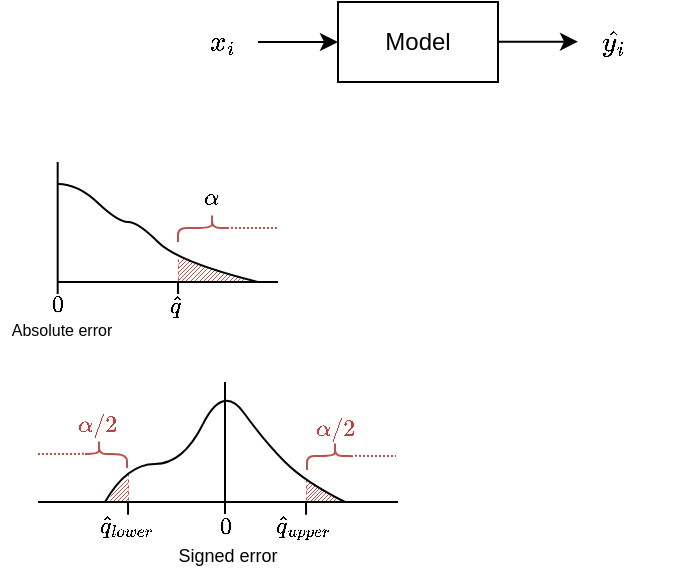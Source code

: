 <mxfile version="27.1.6">
  <diagram name="Page-1" id="MRzbRblXTeKNNY7XCS2v">
    <mxGraphModel dx="383" dy="193" grid="1" gridSize="10" guides="1" tooltips="1" connect="1" arrows="1" fold="1" page="1" pageScale="1" pageWidth="850" pageHeight="1100" math="1" shadow="0">
      <root>
        <mxCell id="0" />
        <mxCell id="1" parent="0" />
        <mxCell id="EHQC3_KKdu366pLHCaqX-48" value="" style="endArrow=none;dashed=1;html=1;rounded=0;strokeWidth=0.5;curved=0;jumpSize=6;startSize=6;targetPerimeterSpacing=0;fillColor=#f8cecc;strokeColor=#b85450;" edge="1" parent="1">
          <mxGeometry width="50" height="50" relative="1" as="geometry">
            <mxPoint x="184" y="449" as="sourcePoint" />
            <mxPoint x="184" y="439" as="targetPoint" />
          </mxGeometry>
        </mxCell>
        <mxCell id="EHQC3_KKdu366pLHCaqX-136" value="" style="endArrow=none;html=1;rounded=0;strokeWidth=0.5;fillColor=#f8cecc;strokeColor=#b85450;" edge="1" parent="1">
          <mxGeometry width="50" height="50" relative="1" as="geometry">
            <mxPoint x="187" y="450" as="sourcePoint" />
            <mxPoint x="193" y="444" as="targetPoint" />
          </mxGeometry>
        </mxCell>
        <mxCell id="EHQC3_KKdu366pLHCaqX-138" value="" style="endArrow=none;html=1;rounded=0;strokeWidth=0.5;fillColor=#f8cecc;strokeColor=#b85450;" edge="1" parent="1">
          <mxGeometry width="50" height="50" relative="1" as="geometry">
            <mxPoint x="185.5" y="450" as="sourcePoint" />
            <mxPoint x="192" y="443.5" as="targetPoint" />
          </mxGeometry>
        </mxCell>
        <mxCell id="EHQC3_KKdu366pLHCaqX-139" value="" style="endArrow=none;html=1;rounded=0;strokeWidth=0.5;fillColor=#f8cecc;strokeColor=#b85450;" edge="1" parent="1">
          <mxGeometry width="50" height="50" relative="1" as="geometry">
            <mxPoint x="184.5" y="449" as="sourcePoint" />
            <mxPoint x="190.5" y="443" as="targetPoint" />
          </mxGeometry>
        </mxCell>
        <mxCell id="EHQC3_KKdu366pLHCaqX-143" value="" style="endArrow=none;html=1;rounded=0;strokeWidth=0.5;fillColor=#f8cecc;strokeColor=#b85450;" edge="1" parent="1">
          <mxGeometry width="50" height="50" relative="1" as="geometry">
            <mxPoint x="189" y="450" as="sourcePoint" />
            <mxPoint x="194" y="445" as="targetPoint" />
          </mxGeometry>
        </mxCell>
        <mxCell id="EHQC3_KKdu366pLHCaqX-144" value="" style="endArrow=none;html=1;rounded=0;strokeWidth=0.5;fillColor=#f8cecc;strokeColor=#b85450;" edge="1" parent="1">
          <mxGeometry width="50" height="50" relative="1" as="geometry">
            <mxPoint x="191" y="450" as="sourcePoint" />
            <mxPoint x="195" y="446" as="targetPoint" />
          </mxGeometry>
        </mxCell>
        <mxCell id="EHQC3_KKdu366pLHCaqX-145" value="" style="endArrow=none;html=1;rounded=0;strokeWidth=0.5;fillColor=#f8cecc;strokeColor=#b85450;" edge="1" parent="1">
          <mxGeometry width="50" height="50" relative="1" as="geometry">
            <mxPoint x="195" y="450" as="sourcePoint" />
            <mxPoint x="198" y="447" as="targetPoint" />
          </mxGeometry>
        </mxCell>
        <mxCell id="EHQC3_KKdu366pLHCaqX-146" value="" style="endArrow=none;html=1;rounded=0;strokeWidth=0.5;fillColor=#f8cecc;strokeColor=#b85450;" edge="1" parent="1">
          <mxGeometry width="50" height="50" relative="1" as="geometry">
            <mxPoint x="193" y="450" as="sourcePoint" />
            <mxPoint x="196.5" y="446.5" as="targetPoint" />
          </mxGeometry>
        </mxCell>
        <mxCell id="EHQC3_KKdu366pLHCaqX-147" value="" style="endArrow=none;html=1;rounded=0;strokeWidth=0.5;fillColor=#f8cecc;strokeColor=#b85450;" edge="1" parent="1">
          <mxGeometry width="50" height="50" relative="1" as="geometry">
            <mxPoint x="197" y="450" as="sourcePoint" />
            <mxPoint x="199" y="448" as="targetPoint" />
          </mxGeometry>
        </mxCell>
        <mxCell id="EHQC3_KKdu366pLHCaqX-148" value="" style="endArrow=none;html=1;rounded=0;strokeWidth=0.5;fillColor=#f8cecc;strokeColor=#b85450;" edge="1" parent="1">
          <mxGeometry width="50" height="50" relative="1" as="geometry">
            <mxPoint x="184" y="448" as="sourcePoint" />
            <mxPoint x="190" y="442" as="targetPoint" />
          </mxGeometry>
        </mxCell>
        <mxCell id="EHQC3_KKdu366pLHCaqX-149" value="" style="endArrow=none;html=1;rounded=0;strokeWidth=0.5;fillColor=#f8cecc;strokeColor=#b85450;" edge="1" parent="1">
          <mxGeometry width="50" height="50" relative="1" as="geometry">
            <mxPoint x="184.5" y="445.5" as="sourcePoint" />
            <mxPoint x="188.5" y="441.5" as="targetPoint" />
          </mxGeometry>
        </mxCell>
        <mxCell id="EHQC3_KKdu366pLHCaqX-151" value="" style="endArrow=none;html=1;rounded=0;strokeWidth=0.5;fillColor=#f8cecc;strokeColor=#b85450;" edge="1" parent="1">
          <mxGeometry width="50" height="50" relative="1" as="geometry">
            <mxPoint x="184" y="444" as="sourcePoint" />
            <mxPoint x="187" y="441" as="targetPoint" />
          </mxGeometry>
        </mxCell>
        <mxCell id="EHQC3_KKdu366pLHCaqX-153" value="" style="endArrow=none;html=1;rounded=0;strokeWidth=0.5;fillColor=#f8cecc;strokeColor=#b85450;" edge="1" parent="1">
          <mxGeometry width="50" height="50" relative="1" as="geometry">
            <mxPoint x="184" y="442" as="sourcePoint" />
            <mxPoint x="186" y="440" as="targetPoint" />
          </mxGeometry>
        </mxCell>
        <mxCell id="EHQC3_KKdu366pLHCaqX-47" value="" style="endArrow=none;dashed=1;html=1;rounded=0;strokeWidth=0.5;fillColor=#f8cecc;strokeColor=#b85450;" edge="1" parent="1">
          <mxGeometry width="50" height="50" relative="1" as="geometry">
            <mxPoint x="95" y="449" as="sourcePoint" />
            <mxPoint x="95" y="436" as="targetPoint" />
          </mxGeometry>
        </mxCell>
        <mxCell id="EHQC3_KKdu366pLHCaqX-107" value="" style="endArrow=none;html=1;rounded=0;strokeWidth=0.5;fillColor=#f8cecc;strokeColor=#b85450;" edge="1" parent="1">
          <mxGeometry width="50" height="50" relative="1" as="geometry">
            <mxPoint x="86" y="447" as="sourcePoint" />
            <mxPoint x="94.5" y="438.5" as="targetPoint" />
          </mxGeometry>
        </mxCell>
        <mxCell id="EHQC3_KKdu366pLHCaqX-123" value="" style="endArrow=none;html=1;rounded=0;strokeWidth=0.5;fillColor=#f8cecc;strokeColor=#b85450;" edge="1" parent="1">
          <mxGeometry width="50" height="50" relative="1" as="geometry">
            <mxPoint x="85" y="450" as="sourcePoint" />
            <mxPoint x="95" y="440" as="targetPoint" />
          </mxGeometry>
        </mxCell>
        <mxCell id="EHQC3_KKdu366pLHCaqX-124" value="" style="endArrow=none;html=1;rounded=0;strokeWidth=0.5;fillColor=#f8cecc;strokeColor=#b85450;" edge="1" parent="1">
          <mxGeometry width="50" height="50" relative="1" as="geometry">
            <mxPoint x="87" y="450" as="sourcePoint" />
            <mxPoint x="92" y="445" as="targetPoint" />
          </mxGeometry>
        </mxCell>
        <mxCell id="EHQC3_KKdu366pLHCaqX-125" value="" style="endArrow=none;html=1;rounded=0;strokeWidth=0.5;fillColor=#f8cecc;strokeColor=#b85450;" edge="1" parent="1">
          <mxGeometry width="50" height="50" relative="1" as="geometry">
            <mxPoint x="89" y="448" as="sourcePoint" />
            <mxPoint x="95" y="442" as="targetPoint" />
          </mxGeometry>
        </mxCell>
        <mxCell id="EHQC3_KKdu366pLHCaqX-127" value="" style="endArrow=none;html=1;rounded=0;strokeWidth=0.5;fillColor=#f8cecc;strokeColor=#b85450;" edge="1" parent="1">
          <mxGeometry width="50" height="50" relative="1" as="geometry">
            <mxPoint x="89" y="450" as="sourcePoint" />
            <mxPoint x="95" y="444" as="targetPoint" />
          </mxGeometry>
        </mxCell>
        <mxCell id="EHQC3_KKdu366pLHCaqX-128" value="" style="endArrow=none;html=1;rounded=0;strokeWidth=0.5;fillColor=#f8cecc;strokeColor=#b85450;" edge="1" parent="1">
          <mxGeometry width="50" height="50" relative="1" as="geometry">
            <mxPoint x="91" y="450" as="sourcePoint" />
            <mxPoint x="95" y="446" as="targetPoint" />
          </mxGeometry>
        </mxCell>
        <mxCell id="EHQC3_KKdu366pLHCaqX-129" value="" style="endArrow=none;html=1;rounded=0;strokeWidth=0.5;fillColor=#f8cecc;strokeColor=#b85450;" edge="1" parent="1">
          <mxGeometry width="50" height="50" relative="1" as="geometry">
            <mxPoint x="93" y="450" as="sourcePoint" />
            <mxPoint x="95" y="448" as="targetPoint" />
          </mxGeometry>
        </mxCell>
        <mxCell id="EHQC3_KKdu366pLHCaqX-44" value="" style="endArrow=none;dashed=1;html=1;rounded=0;strokeWidth=0.5;fillColor=#f8cecc;strokeColor=#b85450;" edge="1" parent="1">
          <mxGeometry width="50" height="50" relative="1" as="geometry">
            <mxPoint x="120" y="339" as="sourcePoint" />
            <mxPoint x="120" y="327" as="targetPoint" />
          </mxGeometry>
        </mxCell>
        <mxCell id="EHQC3_KKdu366pLHCaqX-53" value="" style="endArrow=none;html=1;rounded=0;strokeWidth=0.5;fillColor=#f8cecc;strokeColor=#b85450;" edge="1" parent="1">
          <mxGeometry width="50" height="50" relative="1" as="geometry">
            <mxPoint x="120" y="331" as="sourcePoint" />
            <mxPoint x="123" y="328" as="targetPoint" />
          </mxGeometry>
        </mxCell>
        <mxCell id="EHQC3_KKdu366pLHCaqX-55" value="" style="endArrow=none;html=1;rounded=0;strokeWidth=0.5;fillColor=#f8cecc;strokeColor=#b85450;" edge="1" parent="1">
          <mxGeometry width="50" height="50" relative="1" as="geometry">
            <mxPoint x="120" y="333" as="sourcePoint" />
            <mxPoint x="124" y="329" as="targetPoint" />
          </mxGeometry>
        </mxCell>
        <mxCell id="EHQC3_KKdu366pLHCaqX-56" value="" style="endArrow=none;html=1;rounded=0;strokeWidth=0.5;fillColor=#f8cecc;strokeColor=#b85450;" edge="1" parent="1">
          <mxGeometry width="50" height="50" relative="1" as="geometry">
            <mxPoint x="120" y="335" as="sourcePoint" />
            <mxPoint x="126" y="329" as="targetPoint" />
          </mxGeometry>
        </mxCell>
        <mxCell id="EHQC3_KKdu366pLHCaqX-59" value="" style="endArrow=none;html=1;rounded=0;strokeWidth=0.5;fillColor=#f8cecc;strokeColor=#b85450;" edge="1" parent="1">
          <mxGeometry width="50" height="50" relative="1" as="geometry">
            <mxPoint x="120" y="337" as="sourcePoint" />
            <mxPoint x="127" y="330" as="targetPoint" />
          </mxGeometry>
        </mxCell>
        <mxCell id="EHQC3_KKdu366pLHCaqX-65" value="" style="endArrow=none;html=1;rounded=0;strokeWidth=0.5;fillColor=#f8cecc;strokeColor=#b85450;" edge="1" parent="1">
          <mxGeometry width="50" height="50" relative="1" as="geometry">
            <mxPoint x="120" y="339" as="sourcePoint" />
            <mxPoint x="128.5" y="330.5" as="targetPoint" />
          </mxGeometry>
        </mxCell>
        <mxCell id="EHQC3_KKdu366pLHCaqX-66" value="" style="endArrow=none;html=1;rounded=0;strokeWidth=0.5;fillColor=#f8cecc;strokeColor=#b85450;" edge="1" parent="1">
          <mxGeometry width="50" height="50" relative="1" as="geometry">
            <mxPoint x="121" y="340" as="sourcePoint" />
            <mxPoint x="130" y="331" as="targetPoint" />
          </mxGeometry>
        </mxCell>
        <mxCell id="EHQC3_KKdu366pLHCaqX-70" value="" style="endArrow=none;html=1;rounded=0;strokeWidth=0.5;fillColor=#f8cecc;strokeColor=#b85450;" edge="1" parent="1">
          <mxGeometry width="50" height="50" relative="1" as="geometry">
            <mxPoint x="123" y="340" as="sourcePoint" />
            <mxPoint x="131.5" y="331.5" as="targetPoint" />
          </mxGeometry>
        </mxCell>
        <mxCell id="EHQC3_KKdu366pLHCaqX-79" value="" style="endArrow=none;html=1;rounded=0;strokeWidth=0.5;fillColor=#f8cecc;strokeColor=#b85450;" edge="1" parent="1">
          <mxGeometry width="50" height="50" relative="1" as="geometry">
            <mxPoint x="125.5" y="340" as="sourcePoint" />
            <mxPoint x="133.5" y="332" as="targetPoint" />
          </mxGeometry>
        </mxCell>
        <mxCell id="EHQC3_KKdu366pLHCaqX-80" value="" style="endArrow=none;html=1;rounded=0;strokeWidth=0.5;fillColor=#f8cecc;strokeColor=#b85450;" edge="1" parent="1">
          <mxGeometry width="50" height="50" relative="1" as="geometry">
            <mxPoint x="127.5" y="340" as="sourcePoint" />
            <mxPoint x="134.5" y="333" as="targetPoint" />
          </mxGeometry>
        </mxCell>
        <mxCell id="EHQC3_KKdu366pLHCaqX-82" value="" style="endArrow=none;html=1;rounded=0;strokeWidth=0.5;fillColor=#f8cecc;strokeColor=#b85450;" edge="1" parent="1">
          <mxGeometry width="50" height="50" relative="1" as="geometry">
            <mxPoint x="130" y="340" as="sourcePoint" />
            <mxPoint x="137" y="333" as="targetPoint" />
          </mxGeometry>
        </mxCell>
        <mxCell id="EHQC3_KKdu366pLHCaqX-83" value="" style="endArrow=none;html=1;rounded=0;strokeWidth=0.5;fillColor=#f8cecc;strokeColor=#b85450;" edge="1" parent="1">
          <mxGeometry width="50" height="50" relative="1" as="geometry">
            <mxPoint x="136" y="340" as="sourcePoint" />
            <mxPoint x="141" y="335" as="targetPoint" />
          </mxGeometry>
        </mxCell>
        <mxCell id="EHQC3_KKdu366pLHCaqX-84" value="" style="endArrow=none;html=1;rounded=0;strokeWidth=0.5;fillColor=#f8cecc;strokeColor=#b85450;" edge="1" parent="1">
          <mxGeometry width="50" height="50" relative="1" as="geometry">
            <mxPoint x="132" y="340" as="sourcePoint" />
            <mxPoint x="138" y="334" as="targetPoint" />
          </mxGeometry>
        </mxCell>
        <mxCell id="EHQC3_KKdu366pLHCaqX-87" value="" style="endArrow=none;html=1;rounded=0;strokeWidth=0.5;fillColor=#f8cecc;strokeColor=#b85450;" edge="1" parent="1">
          <mxGeometry width="50" height="50" relative="1" as="geometry">
            <mxPoint x="134" y="340" as="sourcePoint" />
            <mxPoint x="140" y="334" as="targetPoint" />
          </mxGeometry>
        </mxCell>
        <mxCell id="EHQC3_KKdu366pLHCaqX-89" value="" style="endArrow=none;html=1;rounded=0;strokeWidth=0.5;fillColor=#f8cecc;strokeColor=#b85450;" edge="1" parent="1">
          <mxGeometry width="50" height="50" relative="1" as="geometry">
            <mxPoint x="138.5" y="340" as="sourcePoint" />
            <mxPoint x="143" y="335.5" as="targetPoint" />
          </mxGeometry>
        </mxCell>
        <mxCell id="EHQC3_KKdu366pLHCaqX-90" value="" style="endArrow=none;html=1;rounded=0;strokeWidth=0.5;fillColor=#f8cecc;strokeColor=#b85450;" edge="1" parent="1">
          <mxGeometry width="50" height="50" relative="1" as="geometry">
            <mxPoint x="143" y="339.5" as="sourcePoint" />
            <mxPoint x="146.5" y="336" as="targetPoint" />
          </mxGeometry>
        </mxCell>
        <mxCell id="EHQC3_KKdu366pLHCaqX-93" value="" style="endArrow=none;html=1;rounded=0;strokeWidth=0.5;fillColor=#f8cecc;strokeColor=#b85450;" edge="1" parent="1">
          <mxGeometry width="50" height="50" relative="1" as="geometry">
            <mxPoint x="141" y="339.5" as="sourcePoint" />
            <mxPoint x="144.5" y="336" as="targetPoint" />
          </mxGeometry>
        </mxCell>
        <mxCell id="EHQC3_KKdu366pLHCaqX-95" value="" style="endArrow=none;html=1;rounded=0;strokeWidth=0.5;fillColor=#f8cecc;strokeColor=#b85450;" edge="1" parent="1">
          <mxGeometry width="50" height="50" relative="1" as="geometry">
            <mxPoint x="145" y="340" as="sourcePoint" />
            <mxPoint x="148" y="337" as="targetPoint" />
          </mxGeometry>
        </mxCell>
        <mxCell id="EHQC3_KKdu366pLHCaqX-96" value="" style="endArrow=none;html=1;rounded=0;strokeWidth=0.5;fillColor=#f8cecc;strokeColor=#b85450;" edge="1" parent="1">
          <mxGeometry width="50" height="50" relative="1" as="geometry">
            <mxPoint x="147" y="340" as="sourcePoint" />
            <mxPoint x="150" y="337" as="targetPoint" />
          </mxGeometry>
        </mxCell>
        <mxCell id="EHQC3_KKdu366pLHCaqX-97" value="" style="endArrow=none;html=1;rounded=0;strokeWidth=0.5;fillColor=#f8cecc;strokeColor=#b85450;" edge="1" parent="1">
          <mxGeometry width="50" height="50" relative="1" as="geometry">
            <mxPoint x="149" y="340" as="sourcePoint" />
            <mxPoint x="151" y="338" as="targetPoint" />
          </mxGeometry>
        </mxCell>
        <mxCell id="EHQC3_KKdu366pLHCaqX-98" value="" style="endArrow=none;html=1;rounded=0;strokeWidth=0.5;fillColor=#f8cecc;strokeColor=#b85450;" edge="1" parent="1">
          <mxGeometry width="50" height="50" relative="1" as="geometry">
            <mxPoint x="151" y="340" as="sourcePoint" />
            <mxPoint x="153" y="338" as="targetPoint" />
          </mxGeometry>
        </mxCell>
        <mxCell id="EHQC3_KKdu366pLHCaqX-1" value="Model" style="rounded=0;whiteSpace=wrap;html=1;" vertex="1" parent="1">
          <mxGeometry x="200" y="200" width="80" height="40" as="geometry" />
        </mxCell>
        <mxCell id="EHQC3_KKdu366pLHCaqX-3" value="" style="endArrow=classic;html=1;rounded=0;entryX=0;entryY=0.5;entryDx=0;entryDy=0;" edge="1" parent="1" target="EHQC3_KKdu366pLHCaqX-1">
          <mxGeometry width="50" height="50" relative="1" as="geometry">
            <mxPoint x="160" y="220" as="sourcePoint" />
            <mxPoint x="340" y="250" as="targetPoint" />
          </mxGeometry>
        </mxCell>
        <mxCell id="EHQC3_KKdu366pLHCaqX-4" value="" style="endArrow=classic;html=1;rounded=0;entryX=0;entryY=0.5;entryDx=0;entryDy=0;" edge="1" parent="1">
          <mxGeometry width="50" height="50" relative="1" as="geometry">
            <mxPoint x="280" y="219.83" as="sourcePoint" />
            <mxPoint x="320" y="219.83" as="targetPoint" />
          </mxGeometry>
        </mxCell>
        <mxCell id="EHQC3_KKdu366pLHCaqX-7" value="$$\hat{y_i}$$" style="text;html=1;align=center;verticalAlign=middle;whiteSpace=wrap;rounded=0;" vertex="1" parent="1">
          <mxGeometry x="320" y="205" width="35" height="30" as="geometry" />
        </mxCell>
        <mxCell id="EHQC3_KKdu366pLHCaqX-8" value="$$x_i$$" style="text;html=1;align=center;verticalAlign=middle;whiteSpace=wrap;rounded=0;" vertex="1" parent="1">
          <mxGeometry x="125" y="205" width="35" height="30" as="geometry" />
        </mxCell>
        <mxCell id="EHQC3_KKdu366pLHCaqX-27" value="" style="shape=curlyBracket;whiteSpace=wrap;html=1;rounded=1;labelPosition=left;verticalLabelPosition=middle;align=right;verticalAlign=middle;rotation=90;size=0.5;fillColor=#f8cecc;strokeColor=#b85450;" vertex="1" parent="1">
          <mxGeometry x="130" y="296" width="14" height="34" as="geometry" />
        </mxCell>
        <mxCell id="EHQC3_KKdu366pLHCaqX-28" value="" style="shape=curlyBracket;whiteSpace=wrap;html=1;rounded=1;labelPosition=left;verticalLabelPosition=middle;align=right;verticalAlign=middle;rotation=90;size=0.5;fillColor=#f8cecc;strokeColor=#b85450;" vertex="1" parent="1">
          <mxGeometry x="191.5" y="413" width="14" height="28" as="geometry" />
        </mxCell>
        <mxCell id="EHQC3_KKdu366pLHCaqX-30" value="" style="rounded=0;whiteSpace=wrap;html=1;fillColor=default;strokeColor=none;" vertex="1" parent="1">
          <mxGeometry x="207.5" y="425" width="40" height="10" as="geometry" />
        </mxCell>
        <mxCell id="EHQC3_KKdu366pLHCaqX-29" value="" style="endArrow=none;dashed=1;html=1;dashPattern=1 1;strokeWidth=1;rounded=0;fillColor=#f8cecc;strokeColor=#b85450;" edge="1" parent="1">
          <mxGeometry width="50" height="50" relative="1" as="geometry">
            <mxPoint x="208.5" y="426.93" as="sourcePoint" />
            <mxPoint x="229" y="427" as="targetPoint" />
          </mxGeometry>
        </mxCell>
        <mxCell id="EHQC3_KKdu366pLHCaqX-33" value="" style="shape=curlyBracket;whiteSpace=wrap;html=1;rounded=1;labelPosition=left;verticalLabelPosition=middle;align=right;verticalAlign=middle;rotation=90;size=0.5;fillColor=#f8cecc;strokeColor=#b85450;" vertex="1" parent="1">
          <mxGeometry x="73.5" y="412" width="14" height="28" as="geometry" />
        </mxCell>
        <mxCell id="EHQC3_KKdu366pLHCaqX-35" value="" style="rounded=0;whiteSpace=wrap;html=1;fillColor=default;strokeColor=none;" vertex="1" parent="1">
          <mxGeometry x="33.5" y="424" width="40" height="10" as="geometry" />
        </mxCell>
        <mxCell id="EHQC3_KKdu366pLHCaqX-36" value="" style="endArrow=none;dashed=1;html=1;dashPattern=1 1;strokeWidth=1;rounded=0;fillColor=#f8cecc;strokeColor=#b85450;" edge="1" parent="1">
          <mxGeometry width="50" height="50" relative="1" as="geometry">
            <mxPoint x="50" y="426" as="sourcePoint" />
            <mxPoint x="73.5" y="425.93" as="targetPoint" />
          </mxGeometry>
        </mxCell>
        <mxCell id="EHQC3_KKdu366pLHCaqX-37" value="&lt;font style=&quot;font-size: 10px;&quot;&gt;$$\alpha/2$$&lt;/font&gt;" style="text;html=1;align=center;verticalAlign=middle;whiteSpace=wrap;rounded=0;fontColor=light-dark(#bf4040, #d0635f);" vertex="1" parent="1">
          <mxGeometry x="66.5" y="405" width="26" height="11" as="geometry" />
        </mxCell>
        <mxCell id="EHQC3_KKdu366pLHCaqX-38" value="&lt;font style=&quot;font-size: 10px;&quot;&gt;$$\alpha/2$$&lt;/font&gt;" style="text;html=1;align=center;verticalAlign=middle;whiteSpace=wrap;rounded=0;fillColor=none;strokeColor=none;fontColor=light-dark(#bf4040, #ededed);" vertex="1" parent="1">
          <mxGeometry x="185.5" y="407" width="26" height="11" as="geometry" />
        </mxCell>
        <mxCell id="EHQC3_KKdu366pLHCaqX-39" value="" style="endArrow=none;html=1;rounded=0;" edge="1" parent="1">
          <mxGeometry width="50" height="50" relative="1" as="geometry">
            <mxPoint x="143.5" y="456" as="sourcePoint" />
            <mxPoint x="143.5" y="390" as="targetPoint" />
          </mxGeometry>
        </mxCell>
        <mxCell id="EHQC3_KKdu366pLHCaqX-40" value="&lt;font style=&quot;font-size: 10px;&quot;&gt;$$0$$&lt;/font&gt;" style="text;html=1;align=center;verticalAlign=middle;whiteSpace=wrap;rounded=0;" vertex="1" parent="1">
          <mxGeometry x="133.5" y="458" width="20" height="8" as="geometry" />
        </mxCell>
        <mxCell id="EHQC3_KKdu366pLHCaqX-41" value="&lt;font style=&quot;font-size: 10px;&quot;&gt;$$\alpha$$&lt;/font&gt;" style="text;html=1;align=center;verticalAlign=middle;whiteSpace=wrap;rounded=0;fillColor=none;strokeColor=none;" vertex="1" parent="1">
          <mxGeometry x="124" y="292" width="26" height="11" as="geometry" />
        </mxCell>
        <mxCell id="EHQC3_KKdu366pLHCaqX-26" value="" style="curved=1;endArrow=none;html=1;rounded=0;strokeColor=#000000;startFill=0;fillColor=#d5e8d4;" edge="1" parent="1">
          <mxGeometry width="50" height="50" relative="1" as="geometry">
            <mxPoint x="60" y="291" as="sourcePoint" />
            <mxPoint x="160" y="340" as="targetPoint" />
            <Array as="points">
              <mxPoint x="70" y="291" />
              <mxPoint x="90" y="310" />
              <mxPoint x="100" y="310" />
              <mxPoint x="120" y="330" />
            </Array>
          </mxGeometry>
        </mxCell>
        <mxCell id="EHQC3_KKdu366pLHCaqX-13" value="" style="endArrow=none;html=1;rounded=0;" edge="1" parent="1">
          <mxGeometry width="50" height="50" relative="1" as="geometry">
            <mxPoint x="170" y="340" as="sourcePoint" />
            <mxPoint x="60" y="340" as="targetPoint" />
          </mxGeometry>
        </mxCell>
        <mxCell id="EHQC3_KKdu366pLHCaqX-42" value="" style="rounded=0;whiteSpace=wrap;html=1;fillColor=default;strokeColor=none;" vertex="1" parent="1">
          <mxGeometry x="145.5" y="310" width="40" height="10" as="geometry" />
        </mxCell>
        <mxCell id="EHQC3_KKdu366pLHCaqX-43" value="" style="endArrow=none;dashed=1;html=1;dashPattern=1 1;strokeWidth=1;rounded=0;fillColor=#f8cecc;strokeColor=#b85450;" edge="1" parent="1">
          <mxGeometry width="50" height="50" relative="1" as="geometry">
            <mxPoint x="146.5" y="312.93" as="sourcePoint" />
            <mxPoint x="170.5" y="313.05" as="targetPoint" />
          </mxGeometry>
        </mxCell>
        <mxCell id="EHQC3_KKdu366pLHCaqX-45" value="&lt;font style=&quot;font-size: 8px;&quot;&gt;Absolute error&lt;/font&gt;" style="text;html=1;align=center;verticalAlign=middle;whiteSpace=wrap;rounded=0;" vertex="1" parent="1">
          <mxGeometry x="31" y="356" width="61.5" height="14" as="geometry" />
        </mxCell>
        <mxCell id="EHQC3_KKdu366pLHCaqX-46" value="&lt;font style=&quot;font-size: 9px;&quot;&gt;Signed error&lt;/font&gt;" style="text;html=1;align=center;verticalAlign=middle;whiteSpace=wrap;rounded=0;" vertex="1" parent="1">
          <mxGeometry x="114.5" y="470" width="60" height="12" as="geometry" />
        </mxCell>
        <mxCell id="EHQC3_KKdu366pLHCaqX-16" value="" style="curved=1;endArrow=none;html=1;rounded=0;strokeColor=#000000;startFill=0;fillColor=#d5e8d4;" edge="1" parent="1">
          <mxGeometry width="50" height="50" relative="1" as="geometry">
            <mxPoint x="132.5" y="411" as="sourcePoint" />
            <mxPoint x="203.5" y="450" as="targetPoint" />
            <Array as="points">
              <mxPoint x="142.5" y="391" />
              <mxPoint x="163.5" y="420" />
              <mxPoint x="183.5" y="440" />
            </Array>
          </mxGeometry>
        </mxCell>
        <mxCell id="EHQC3_KKdu366pLHCaqX-18" value="" style="curved=1;endArrow=none;html=1;rounded=0;strokeColor=#000000;startFill=0;fillColor=#d5e8d4;" edge="1" parent="1">
          <mxGeometry width="50" height="50" relative="1" as="geometry">
            <mxPoint x="83.5" y="450" as="sourcePoint" />
            <mxPoint x="132.5" y="411" as="targetPoint" />
            <Array as="points">
              <mxPoint x="94.5" y="431" />
              <mxPoint x="122.5" y="431" />
            </Array>
          </mxGeometry>
        </mxCell>
        <mxCell id="EHQC3_KKdu366pLHCaqX-25" value="" style="endArrow=none;html=1;rounded=0;" edge="1" parent="1">
          <mxGeometry width="50" height="50" relative="1" as="geometry">
            <mxPoint x="230" y="450" as="sourcePoint" />
            <mxPoint x="50" y="450" as="targetPoint" />
          </mxGeometry>
        </mxCell>
        <mxCell id="EHQC3_KKdu366pLHCaqX-49" value="" style="endArrow=none;html=1;rounded=0;" edge="1" parent="1">
          <mxGeometry width="50" height="50" relative="1" as="geometry">
            <mxPoint x="59.84" y="346" as="sourcePoint" />
            <mxPoint x="59.84" y="280" as="targetPoint" />
          </mxGeometry>
        </mxCell>
        <mxCell id="EHQC3_KKdu366pLHCaqX-50" value="&lt;font style=&quot;font-size: 10px;&quot;&gt;$$0$$&lt;/font&gt;" style="text;html=1;align=center;verticalAlign=middle;whiteSpace=wrap;rounded=0;" vertex="1" parent="1">
          <mxGeometry x="49.75" y="347" width="20" height="8" as="geometry" />
        </mxCell>
        <mxCell id="EHQC3_KKdu366pLHCaqX-61" value="&lt;font style=&quot;font-size: 10px;&quot;&gt;$$\hat{q}$$&lt;/font&gt;" style="text;html=1;align=center;verticalAlign=middle;whiteSpace=wrap;rounded=0;" vertex="1" parent="1">
          <mxGeometry x="109" y="348" width="20" height="8" as="geometry" />
        </mxCell>
        <mxCell id="EHQC3_KKdu366pLHCaqX-62" value="" style="endArrow=none;html=1;rounded=0;exitX=0.002;exitY=-0.198;exitDx=0;exitDy=0;exitPerimeter=0;" edge="1" parent="1">
          <mxGeometry width="50" height="50" relative="1" as="geometry">
            <mxPoint x="120.04" y="345.996" as="sourcePoint" />
            <mxPoint x="120" y="339.58" as="targetPoint" />
          </mxGeometry>
        </mxCell>
        <mxCell id="EHQC3_KKdu366pLHCaqX-154" value="&lt;font style=&quot;font-size: 10px;&quot;&gt;$$\hat{q}_{lower}$$&lt;/font&gt;" style="text;html=1;align=center;verticalAlign=middle;whiteSpace=wrap;rounded=0;" vertex="1" parent="1">
          <mxGeometry x="84" y="458.42" width="20" height="8" as="geometry" />
        </mxCell>
        <mxCell id="EHQC3_KKdu366pLHCaqX-155" value="" style="endArrow=none;html=1;rounded=0;exitX=0.002;exitY=-0.198;exitDx=0;exitDy=0;exitPerimeter=0;" edge="1" parent="1">
          <mxGeometry width="50" height="50" relative="1" as="geometry">
            <mxPoint x="95.04" y="456.416" as="sourcePoint" />
            <mxPoint x="95" y="450" as="targetPoint" />
          </mxGeometry>
        </mxCell>
        <mxCell id="EHQC3_KKdu366pLHCaqX-157" value="&lt;font style=&quot;font-size: 10px;&quot;&gt;$$\hat{q}_{upper}$$&lt;/font&gt;" style="text;html=1;align=center;verticalAlign=middle;whiteSpace=wrap;rounded=0;" vertex="1" parent="1">
          <mxGeometry x="173" y="458.42" width="20" height="8" as="geometry" />
        </mxCell>
        <mxCell id="EHQC3_KKdu366pLHCaqX-158" value="" style="endArrow=none;html=1;rounded=0;exitX=0.002;exitY=-0.198;exitDx=0;exitDy=0;exitPerimeter=0;" edge="1" parent="1">
          <mxGeometry width="50" height="50" relative="1" as="geometry">
            <mxPoint x="184.04" y="456.416" as="sourcePoint" />
            <mxPoint x="184" y="450" as="targetPoint" />
          </mxGeometry>
        </mxCell>
      </root>
    </mxGraphModel>
  </diagram>
</mxfile>
